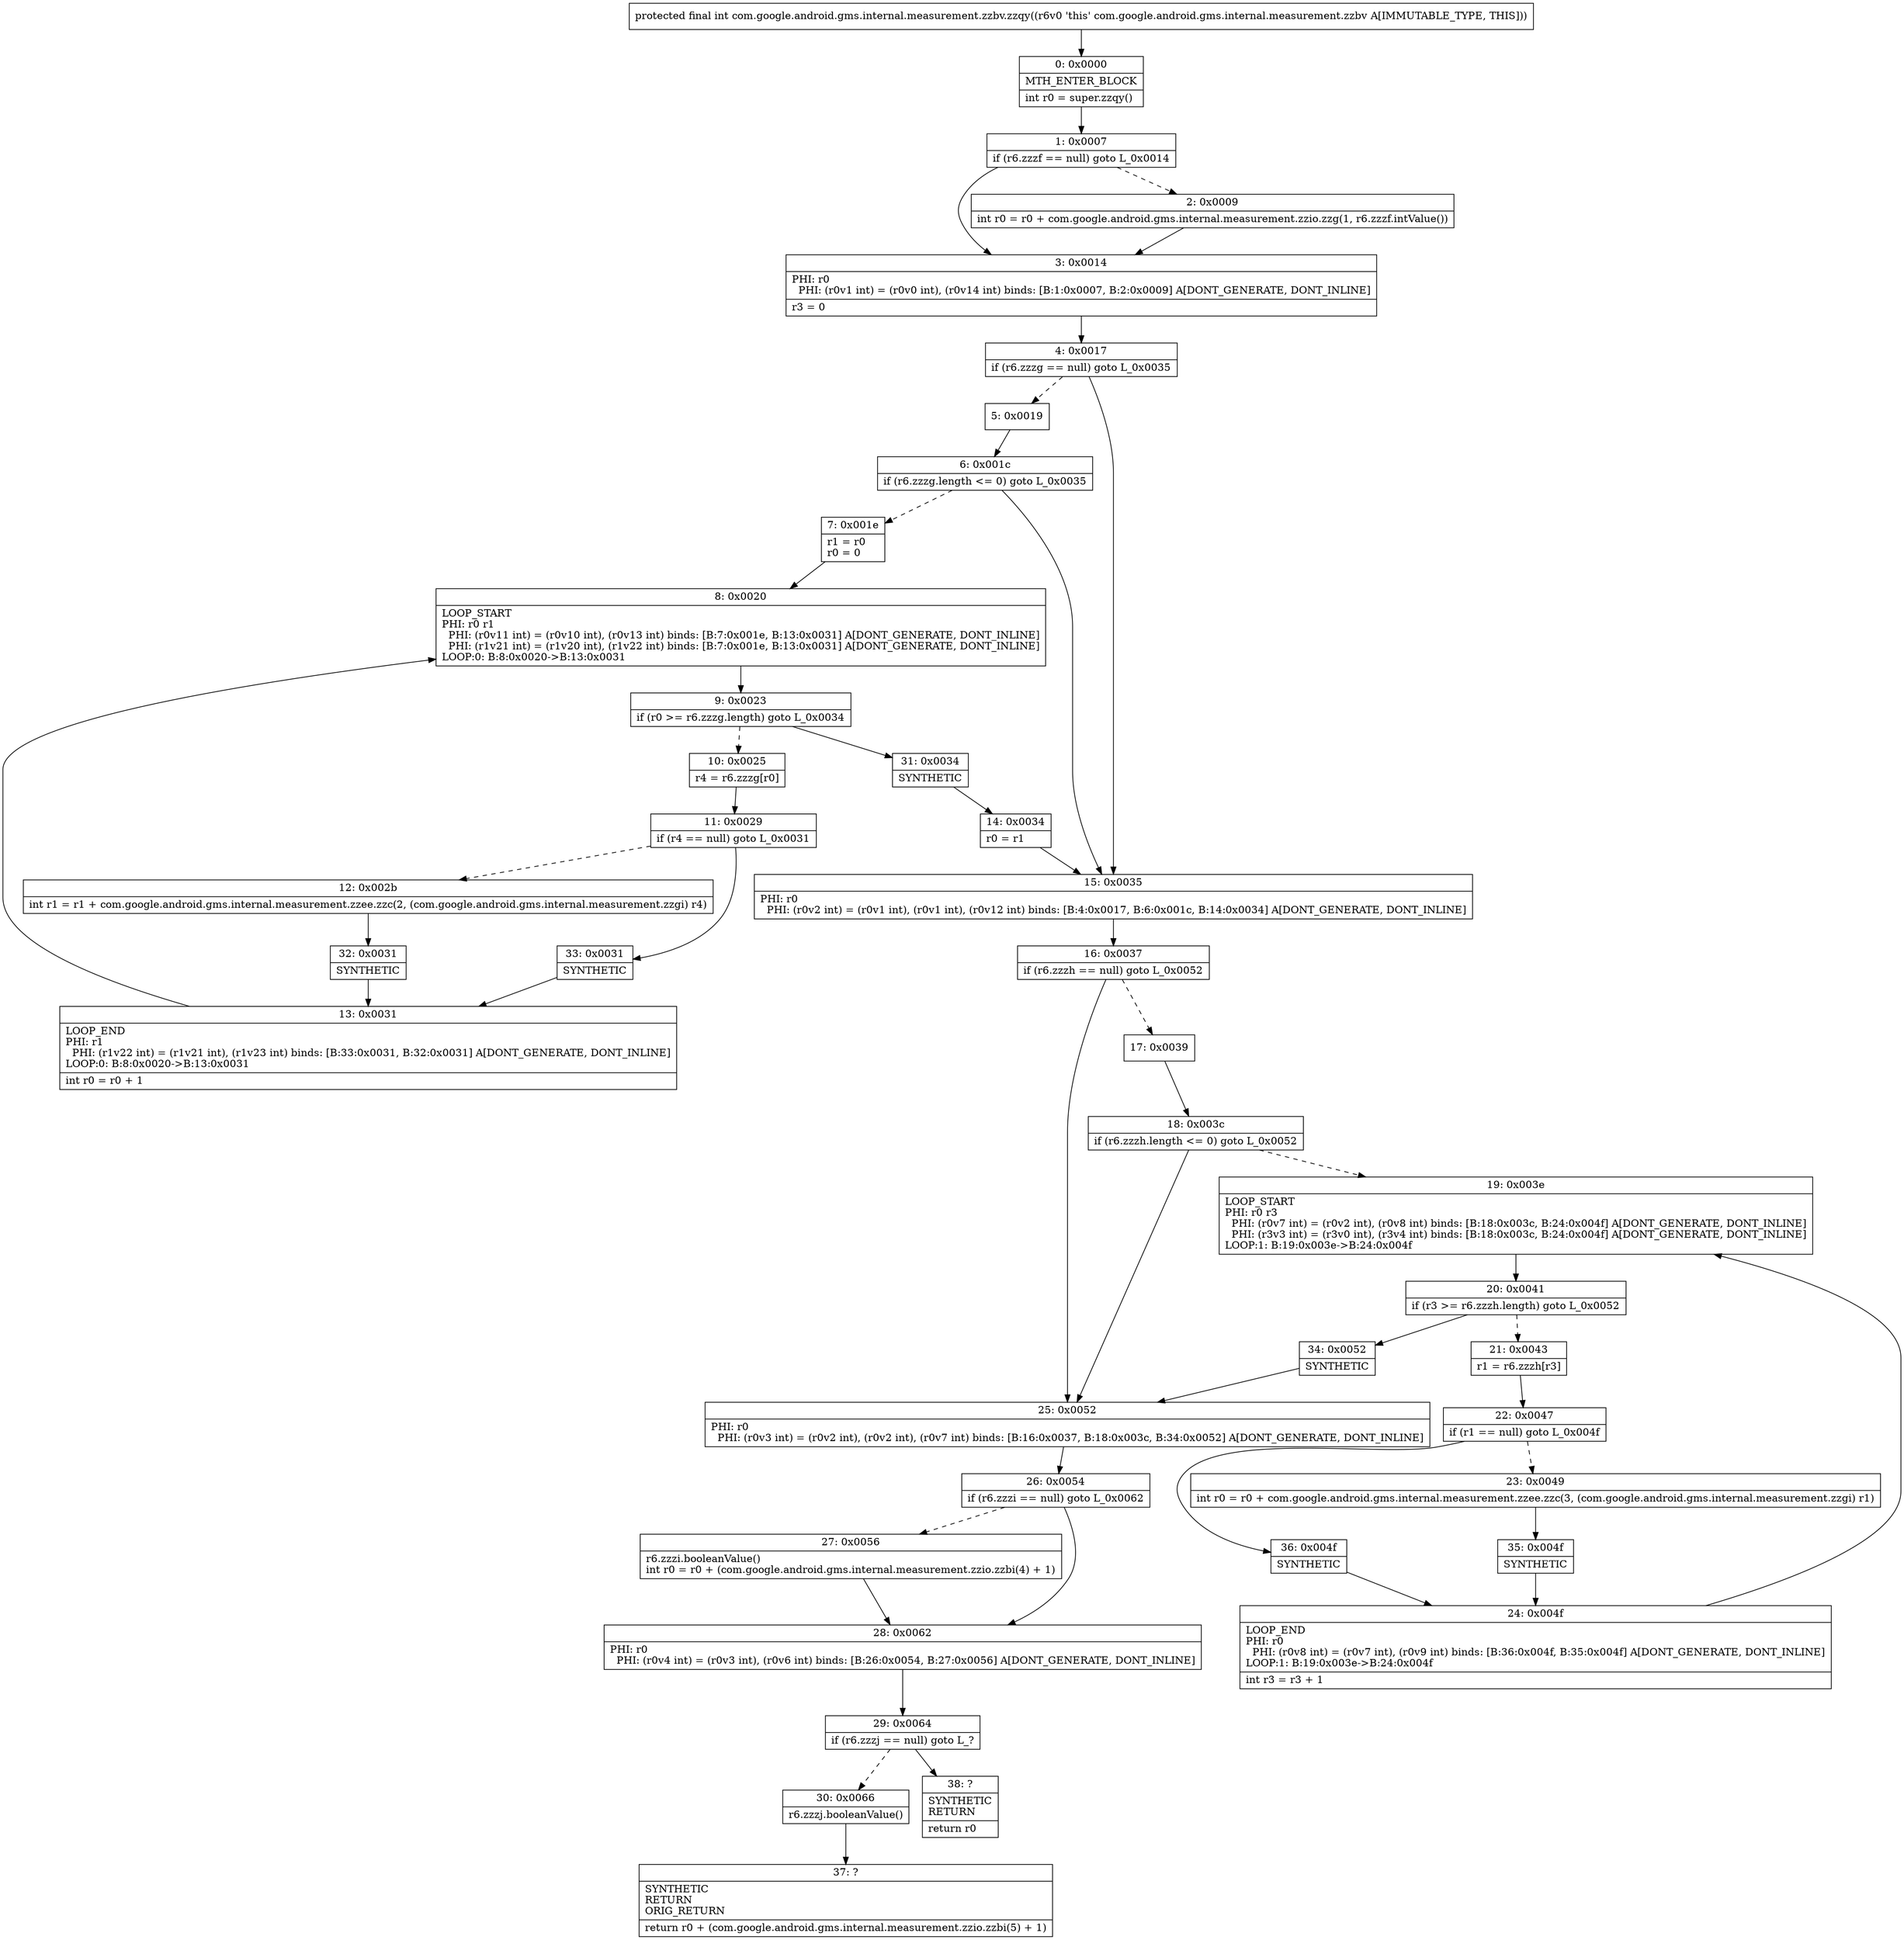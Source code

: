 digraph "CFG forcom.google.android.gms.internal.measurement.zzbv.zzqy()I" {
Node_0 [shape=record,label="{0\:\ 0x0000|MTH_ENTER_BLOCK\l|int r0 = super.zzqy()\l}"];
Node_1 [shape=record,label="{1\:\ 0x0007|if (r6.zzzf == null) goto L_0x0014\l}"];
Node_2 [shape=record,label="{2\:\ 0x0009|int r0 = r0 + com.google.android.gms.internal.measurement.zzio.zzg(1, r6.zzzf.intValue())\l}"];
Node_3 [shape=record,label="{3\:\ 0x0014|PHI: r0 \l  PHI: (r0v1 int) = (r0v0 int), (r0v14 int) binds: [B:1:0x0007, B:2:0x0009] A[DONT_GENERATE, DONT_INLINE]\l|r3 = 0\l}"];
Node_4 [shape=record,label="{4\:\ 0x0017|if (r6.zzzg == null) goto L_0x0035\l}"];
Node_5 [shape=record,label="{5\:\ 0x0019}"];
Node_6 [shape=record,label="{6\:\ 0x001c|if (r6.zzzg.length \<= 0) goto L_0x0035\l}"];
Node_7 [shape=record,label="{7\:\ 0x001e|r1 = r0\lr0 = 0\l}"];
Node_8 [shape=record,label="{8\:\ 0x0020|LOOP_START\lPHI: r0 r1 \l  PHI: (r0v11 int) = (r0v10 int), (r0v13 int) binds: [B:7:0x001e, B:13:0x0031] A[DONT_GENERATE, DONT_INLINE]\l  PHI: (r1v21 int) = (r1v20 int), (r1v22 int) binds: [B:7:0x001e, B:13:0x0031] A[DONT_GENERATE, DONT_INLINE]\lLOOP:0: B:8:0x0020\-\>B:13:0x0031\l}"];
Node_9 [shape=record,label="{9\:\ 0x0023|if (r0 \>= r6.zzzg.length) goto L_0x0034\l}"];
Node_10 [shape=record,label="{10\:\ 0x0025|r4 = r6.zzzg[r0]\l}"];
Node_11 [shape=record,label="{11\:\ 0x0029|if (r4 == null) goto L_0x0031\l}"];
Node_12 [shape=record,label="{12\:\ 0x002b|int r1 = r1 + com.google.android.gms.internal.measurement.zzee.zzc(2, (com.google.android.gms.internal.measurement.zzgi) r4)\l}"];
Node_13 [shape=record,label="{13\:\ 0x0031|LOOP_END\lPHI: r1 \l  PHI: (r1v22 int) = (r1v21 int), (r1v23 int) binds: [B:33:0x0031, B:32:0x0031] A[DONT_GENERATE, DONT_INLINE]\lLOOP:0: B:8:0x0020\-\>B:13:0x0031\l|int r0 = r0 + 1\l}"];
Node_14 [shape=record,label="{14\:\ 0x0034|r0 = r1\l}"];
Node_15 [shape=record,label="{15\:\ 0x0035|PHI: r0 \l  PHI: (r0v2 int) = (r0v1 int), (r0v1 int), (r0v12 int) binds: [B:4:0x0017, B:6:0x001c, B:14:0x0034] A[DONT_GENERATE, DONT_INLINE]\l}"];
Node_16 [shape=record,label="{16\:\ 0x0037|if (r6.zzzh == null) goto L_0x0052\l}"];
Node_17 [shape=record,label="{17\:\ 0x0039}"];
Node_18 [shape=record,label="{18\:\ 0x003c|if (r6.zzzh.length \<= 0) goto L_0x0052\l}"];
Node_19 [shape=record,label="{19\:\ 0x003e|LOOP_START\lPHI: r0 r3 \l  PHI: (r0v7 int) = (r0v2 int), (r0v8 int) binds: [B:18:0x003c, B:24:0x004f] A[DONT_GENERATE, DONT_INLINE]\l  PHI: (r3v3 int) = (r3v0 int), (r3v4 int) binds: [B:18:0x003c, B:24:0x004f] A[DONT_GENERATE, DONT_INLINE]\lLOOP:1: B:19:0x003e\-\>B:24:0x004f\l}"];
Node_20 [shape=record,label="{20\:\ 0x0041|if (r3 \>= r6.zzzh.length) goto L_0x0052\l}"];
Node_21 [shape=record,label="{21\:\ 0x0043|r1 = r6.zzzh[r3]\l}"];
Node_22 [shape=record,label="{22\:\ 0x0047|if (r1 == null) goto L_0x004f\l}"];
Node_23 [shape=record,label="{23\:\ 0x0049|int r0 = r0 + com.google.android.gms.internal.measurement.zzee.zzc(3, (com.google.android.gms.internal.measurement.zzgi) r1)\l}"];
Node_24 [shape=record,label="{24\:\ 0x004f|LOOP_END\lPHI: r0 \l  PHI: (r0v8 int) = (r0v7 int), (r0v9 int) binds: [B:36:0x004f, B:35:0x004f] A[DONT_GENERATE, DONT_INLINE]\lLOOP:1: B:19:0x003e\-\>B:24:0x004f\l|int r3 = r3 + 1\l}"];
Node_25 [shape=record,label="{25\:\ 0x0052|PHI: r0 \l  PHI: (r0v3 int) = (r0v2 int), (r0v2 int), (r0v7 int) binds: [B:16:0x0037, B:18:0x003c, B:34:0x0052] A[DONT_GENERATE, DONT_INLINE]\l}"];
Node_26 [shape=record,label="{26\:\ 0x0054|if (r6.zzzi == null) goto L_0x0062\l}"];
Node_27 [shape=record,label="{27\:\ 0x0056|r6.zzzi.booleanValue()\lint r0 = r0 + (com.google.android.gms.internal.measurement.zzio.zzbi(4) + 1)\l}"];
Node_28 [shape=record,label="{28\:\ 0x0062|PHI: r0 \l  PHI: (r0v4 int) = (r0v3 int), (r0v6 int) binds: [B:26:0x0054, B:27:0x0056] A[DONT_GENERATE, DONT_INLINE]\l}"];
Node_29 [shape=record,label="{29\:\ 0x0064|if (r6.zzzj == null) goto L_?\l}"];
Node_30 [shape=record,label="{30\:\ 0x0066|r6.zzzj.booleanValue()\l}"];
Node_31 [shape=record,label="{31\:\ 0x0034|SYNTHETIC\l}"];
Node_32 [shape=record,label="{32\:\ 0x0031|SYNTHETIC\l}"];
Node_33 [shape=record,label="{33\:\ 0x0031|SYNTHETIC\l}"];
Node_34 [shape=record,label="{34\:\ 0x0052|SYNTHETIC\l}"];
Node_35 [shape=record,label="{35\:\ 0x004f|SYNTHETIC\l}"];
Node_36 [shape=record,label="{36\:\ 0x004f|SYNTHETIC\l}"];
Node_37 [shape=record,label="{37\:\ ?|SYNTHETIC\lRETURN\lORIG_RETURN\l|return r0 + (com.google.android.gms.internal.measurement.zzio.zzbi(5) + 1)\l}"];
Node_38 [shape=record,label="{38\:\ ?|SYNTHETIC\lRETURN\l|return r0\l}"];
MethodNode[shape=record,label="{protected final int com.google.android.gms.internal.measurement.zzbv.zzqy((r6v0 'this' com.google.android.gms.internal.measurement.zzbv A[IMMUTABLE_TYPE, THIS])) }"];
MethodNode -> Node_0;
Node_0 -> Node_1;
Node_1 -> Node_2[style=dashed];
Node_1 -> Node_3;
Node_2 -> Node_3;
Node_3 -> Node_4;
Node_4 -> Node_5[style=dashed];
Node_4 -> Node_15;
Node_5 -> Node_6;
Node_6 -> Node_7[style=dashed];
Node_6 -> Node_15;
Node_7 -> Node_8;
Node_8 -> Node_9;
Node_9 -> Node_10[style=dashed];
Node_9 -> Node_31;
Node_10 -> Node_11;
Node_11 -> Node_12[style=dashed];
Node_11 -> Node_33;
Node_12 -> Node_32;
Node_13 -> Node_8;
Node_14 -> Node_15;
Node_15 -> Node_16;
Node_16 -> Node_17[style=dashed];
Node_16 -> Node_25;
Node_17 -> Node_18;
Node_18 -> Node_19[style=dashed];
Node_18 -> Node_25;
Node_19 -> Node_20;
Node_20 -> Node_21[style=dashed];
Node_20 -> Node_34;
Node_21 -> Node_22;
Node_22 -> Node_23[style=dashed];
Node_22 -> Node_36;
Node_23 -> Node_35;
Node_24 -> Node_19;
Node_25 -> Node_26;
Node_26 -> Node_27[style=dashed];
Node_26 -> Node_28;
Node_27 -> Node_28;
Node_28 -> Node_29;
Node_29 -> Node_30[style=dashed];
Node_29 -> Node_38;
Node_30 -> Node_37;
Node_31 -> Node_14;
Node_32 -> Node_13;
Node_33 -> Node_13;
Node_34 -> Node_25;
Node_35 -> Node_24;
Node_36 -> Node_24;
}

